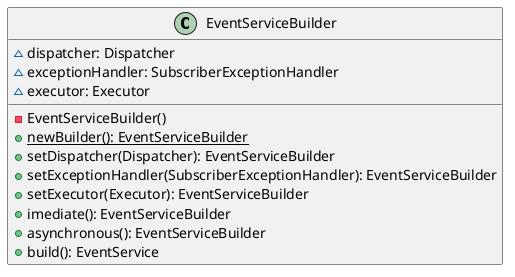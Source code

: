 @startuml

    class EventServiceBuilder {
        ~dispatcher: Dispatcher
        ~exceptionHandler: SubscriberExceptionHandler
        ~executor: Executor
        -EventServiceBuilder()
        {static} +newBuilder(): EventServiceBuilder
        +setDispatcher(Dispatcher): EventServiceBuilder
        +setExceptionHandler(SubscriberExceptionHandler): EventServiceBuilder
        +setExecutor(Executor): EventServiceBuilder
        +imediate(): EventServiceBuilder
        +asynchronous(): EventServiceBuilder
        +build(): EventService
    }

@enduml

